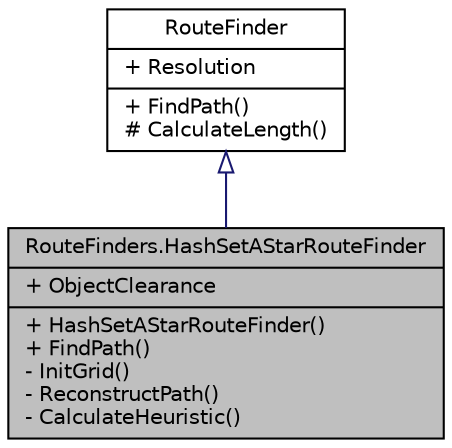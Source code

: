 digraph G
{
  edge [fontname="Helvetica",fontsize="10",labelfontname="Helvetica",labelfontsize="10"];
  node [fontname="Helvetica",fontsize="10",shape=record];
  Node1 [label="{RouteFinders.HashSetAStarRouteFinder\n|+ ObjectClearance\l|+ HashSetAStarRouteFinder()\l+ FindPath()\l- InitGrid()\l- ReconstructPath()\l- CalculateHeuristic()\l}",height=0.2,width=0.4,color="black", fillcolor="grey75", style="filled" fontcolor="black"];
  Node2 -> Node1 [dir="back",color="midnightblue",fontsize="10",style="solid",arrowtail="onormal",fontname="Helvetica"];
  Node2 [label="{RouteFinder\n|+ Resolution\l|+ FindPath()\l# CalculateLength()\l}",height=0.2,width=0.4,color="black", fillcolor="white", style="filled",URL="$class_robot_football_core_1_1_interfaces_1_1_route_finder.html"];
}
